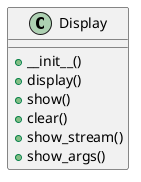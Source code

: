 @startuml
class Display {
  + __init__()
  + display()
  + show()
  + clear()
  + show_stream()
  + show_args()
}
@enduml

